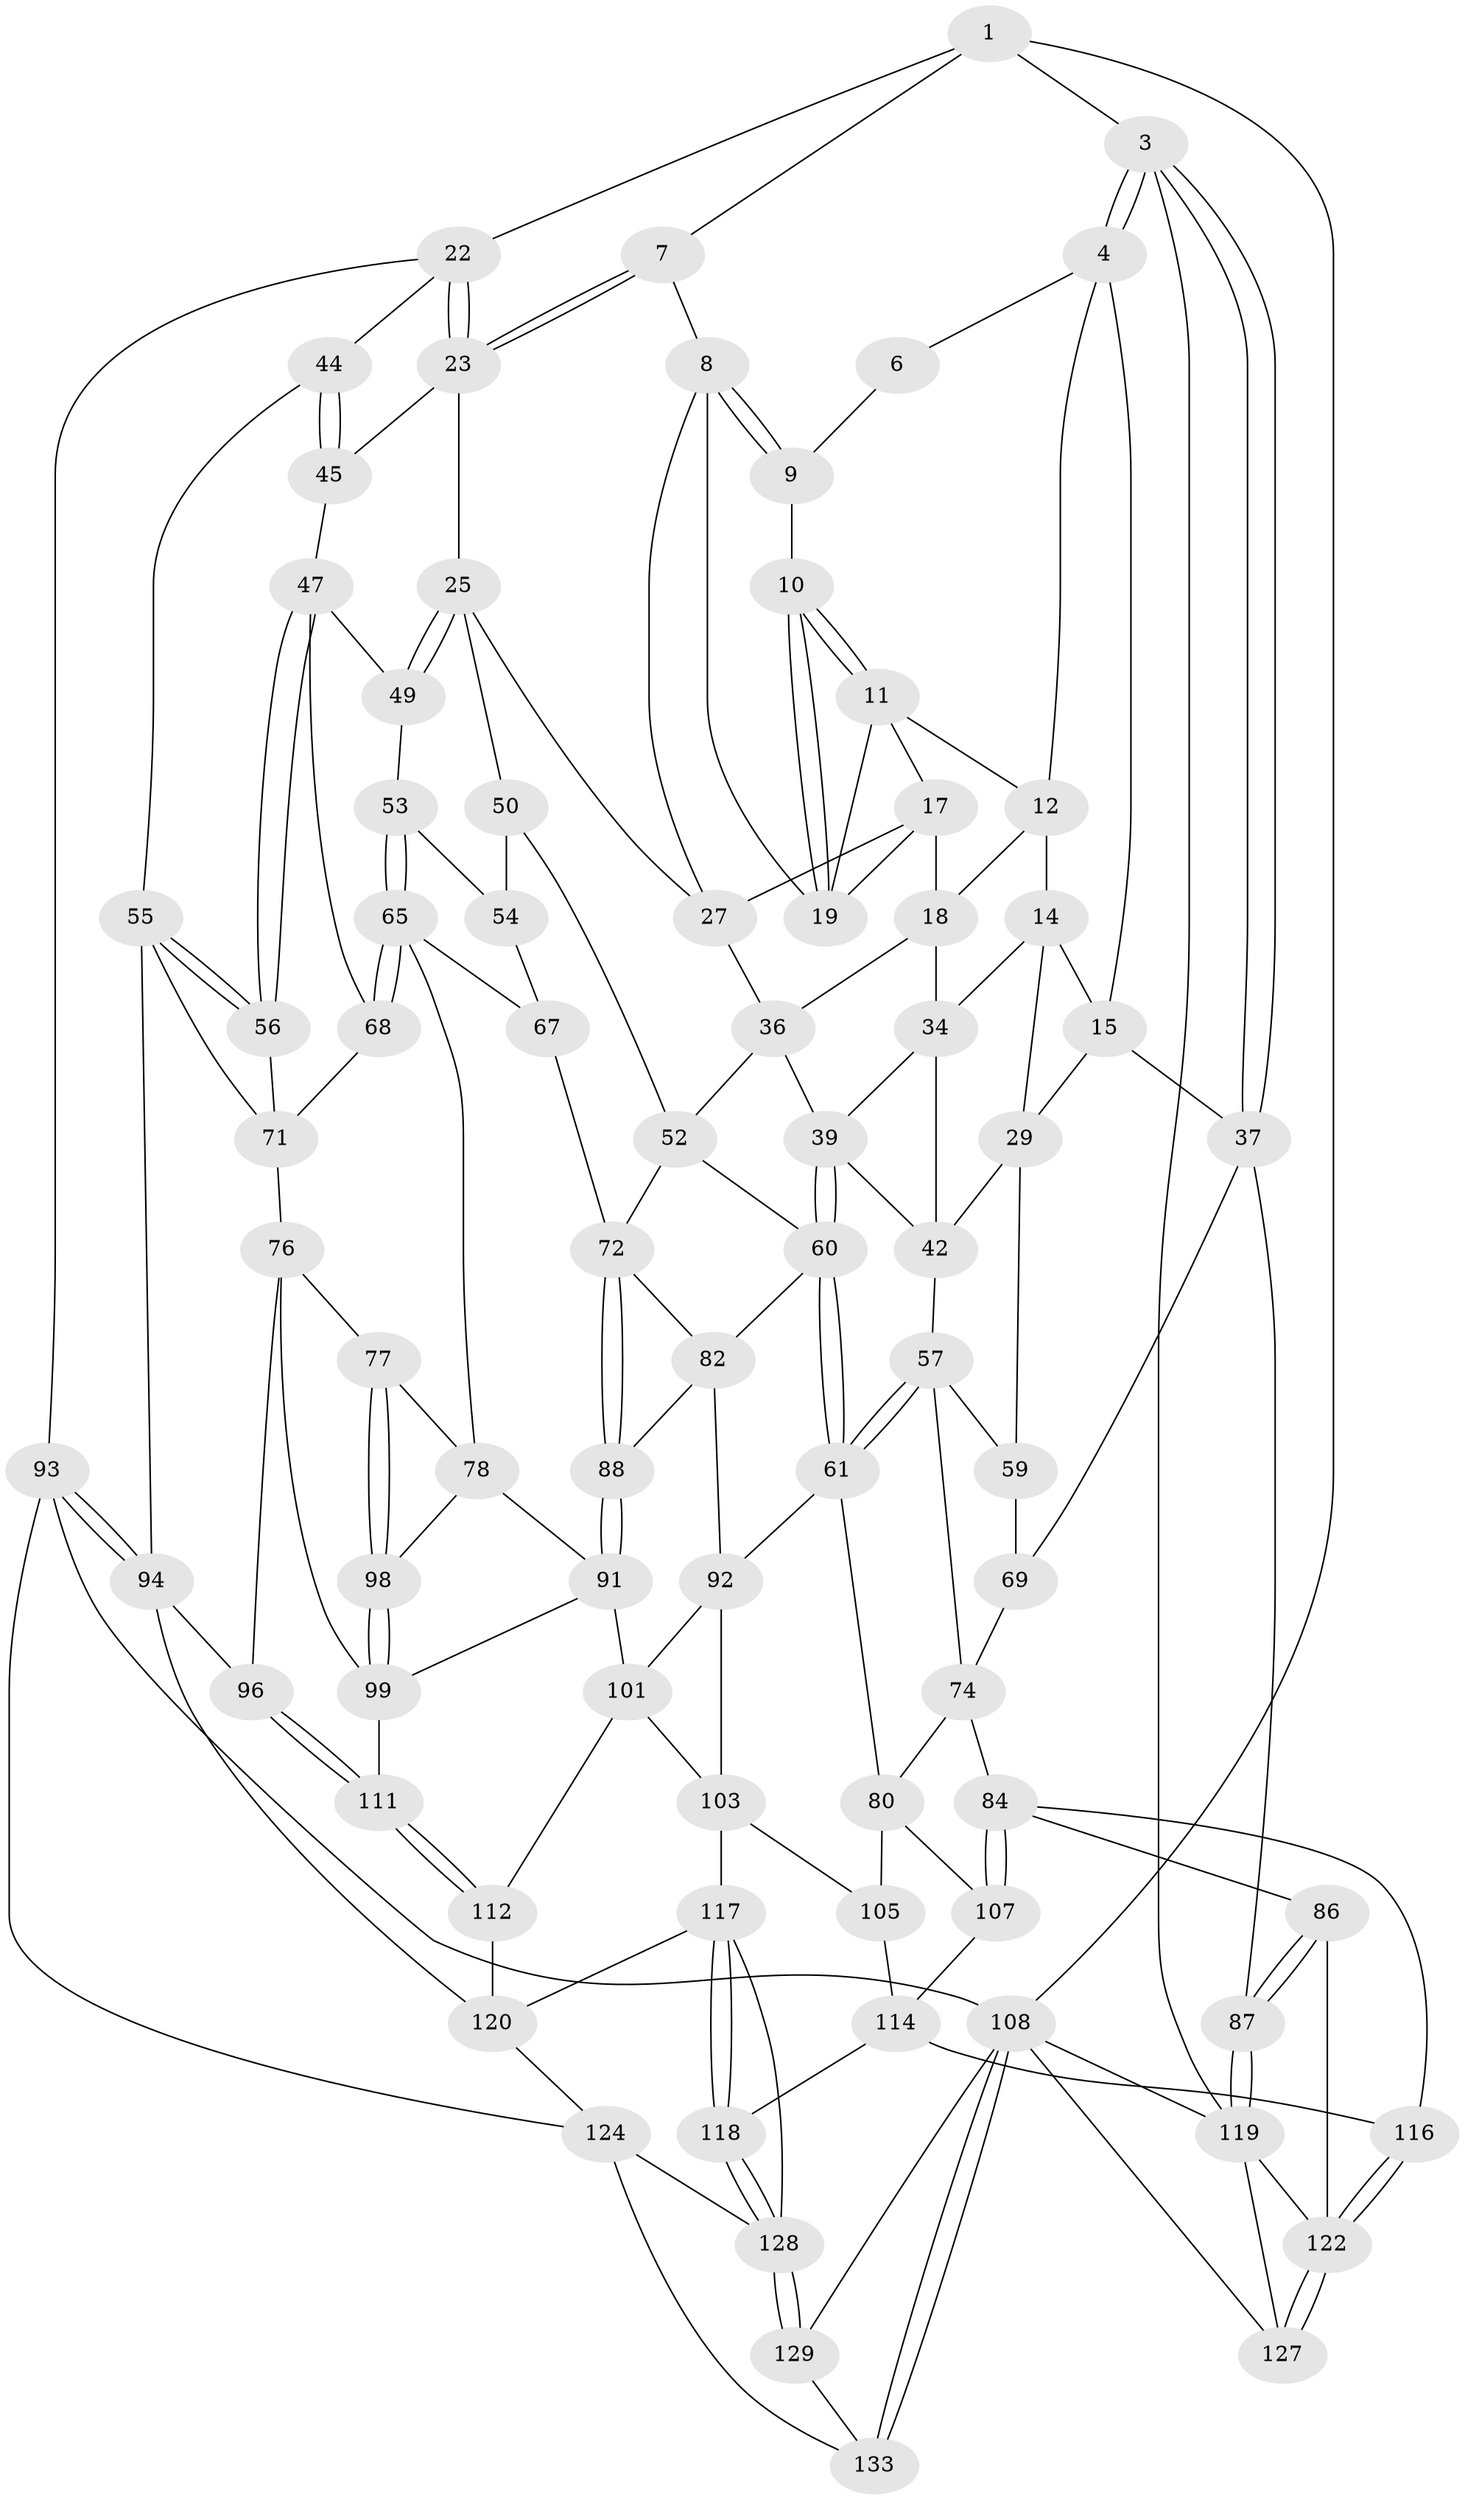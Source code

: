 // original degree distribution, {3: 0.015037593984962405, 6: 0.21052631578947367, 5: 0.5413533834586466, 4: 0.23308270676691728}
// Generated by graph-tools (version 1.1) at 2025/42/03/06/25 10:42:26]
// undirected, 81 vertices, 180 edges
graph export_dot {
graph [start="1"]
  node [color=gray90,style=filled];
  1 [pos="+0.8633474897542496+0",super="+2"];
  3 [pos="+0+0"];
  4 [pos="+0+0",super="+5"];
  6 [pos="+0.6708004523656851+0"];
  7 [pos="+0.8623141519248188+0.10203145982014714"];
  8 [pos="+0.7807982682030352+0.1028989069745208",super="+20"];
  9 [pos="+0.6736304434508003+0"];
  10 [pos="+0.6269065718455652+0.084658729874439"];
  11 [pos="+0.49787076086493154+0.04781605981911053",super="+16"];
  12 [pos="+0.3597662042826978+0",super="+13"];
  14 [pos="+0.16842653068903532+0.13634663918752385",super="+28"];
  15 [pos="+0.0768689071011131+0.09856843981675877",super="+31"];
  17 [pos="+0.4874227605896715+0.17941094947709024",super="+32"];
  18 [pos="+0.3204674660115834+0.07942997911125667",super="+33"];
  19 [pos="+0.6321472738675789+0.13027954627506802",super="+21"];
  22 [pos="+1+0.04713212883909801",super="+43"];
  23 [pos="+0.9495407312175087+0.14583153610010374",super="+24"];
  25 [pos="+0.7553489574045846+0.2549728340628394",super="+26"];
  27 [pos="+0.7117055212156562+0.20793455969632532",super="+35"];
  29 [pos="+0.15080873908143114+0.2843513680519872",super="+30"];
  34 [pos="+0.31409316529610515+0.18682507505207888",super="+41"];
  36 [pos="+0.49748281047408804+0.2650502982257077",super="+38"];
  37 [pos="+0+0.3609586113862548",super="+70"];
  39 [pos="+0.4597919777809868+0.30903383020376984",super="+40"];
  42 [pos="+0.23211054999274625+0.3215580599458432",super="+46"];
  44 [pos="+1+0.4250512435429203"];
  45 [pos="+0.8924361108311616+0.3028158688864947"];
  47 [pos="+0.8680506266891223+0.3478408668628973",super="+48"];
  49 [pos="+0.8053701676757165+0.3741237248272391"];
  50 [pos="+0.6902236018967377+0.2937392999880783",super="+51"];
  52 [pos="+0.56132792577073+0.34844002961946596",super="+62"];
  53 [pos="+0.7690692903502139+0.38957027454921667"];
  54 [pos="+0.7455755359256109+0.38407524908077517",super="+64"];
  55 [pos="+1+0.46564619825758974",super="+83"];
  56 [pos="+0.9722065906352224+0.4631123173087317"];
  57 [pos="+0.2813811323750596+0.43800097185632303",super="+58"];
  59 [pos="+0.12913023199591311+0.4222800322176172"];
  60 [pos="+0.36120862304726814+0.48402149186037136",super="+63"];
  61 [pos="+0.34047816836486894+0.49102061770034366",super="+79"];
  65 [pos="+0.7604463138674792+0.48779376331733293",super="+66"];
  67 [pos="+0.657777684257143+0.4740885543236959"];
  68 [pos="+0.8509625872809706+0.44789414601590755"];
  69 [pos="+0.09748392567836685+0.4649829088042789"];
  71 [pos="+0.8905196606150251+0.46789682198842153",super="+75"];
  72 [pos="+0.5954060046514785+0.5241709392889855",super="+73"];
  74 [pos="+0.14423413787592812+0.5354029886464367",super="+81"];
  76 [pos="+0.8252142270110072+0.5971252640403601",super="+97"];
  77 [pos="+0.7777727768864581+0.588685369254012"];
  78 [pos="+0.7525948386666191+0.5726561211273812",super="+90"];
  80 [pos="+0.2933150086005215+0.5897691978934625",super="+106"];
  82 [pos="+0.4639146505228568+0.5381484231582186",super="+89"];
  84 [pos="+0.04959441563033253+0.6858698546142877",super="+85"];
  86 [pos="+0+0.6956675555348695"];
  87 [pos="+0+0.6584974307640944"];
  88 [pos="+0.5798039453976563+0.6083785621312613"];
  91 [pos="+0.6149484201739837+0.6594120023550578",super="+100"];
  92 [pos="+0.44724275517164624+0.6699827771757552",super="+102"];
  93 [pos="+1+0.7881977224044301",super="+109"];
  94 [pos="+0.9994874330235339+0.7573652227900549",super="+95"];
  96 [pos="+0.9330515334474088+0.7454086422123186"];
  98 [pos="+0.7546101516281264+0.7417458511480804"];
  99 [pos="+0.7554532138385883+0.7439053373526059",super="+110"];
  101 [pos="+0.6070958332027979+0.677616487890675",super="+113"];
  103 [pos="+0.419043426304563+0.815731960732877",super="+104"];
  105 [pos="+0.313712859019928+0.7005611615405878"];
  107 [pos="+0.1884964931101072+0.7454583596827857"];
  108 [pos="+1+1",super="+130"];
  111 [pos="+0.7375008025478996+0.8359664973389292"];
  112 [pos="+0.719474438910138+0.885592111424327"];
  114 [pos="+0.19994657933037174+0.7534994109483741",super="+115"];
  116 [pos="+0.15071536074510994+0.8787220261897297"];
  117 [pos="+0.3908768752552282+0.8878788105339561",super="+126"];
  118 [pos="+0.36784877596882887+0.919426250165009"];
  119 [pos="+0+0.9560894989100801",super="+125"];
  120 [pos="+0.9191886087195749+0.8507065763562631",super="+121"];
  122 [pos="+0.10475029595939159+0.9477443924226533",super="+123"];
  124 [pos="+0.9314278524089133+0.9532820297259876",super="+131"];
  127 [pos="+0.10313060541790846+1"];
  128 [pos="+0.36634152721026536+0.9479103376064499",super="+132"];
  129 [pos="+0.3291837627206813+1"];
  133 [pos="+0.7857843538515169+1"];
  1 -- 7;
  1 -- 3;
  1 -- 108;
  1 -- 22;
  3 -- 4;
  3 -- 4;
  3 -- 37;
  3 -- 37;
  3 -- 119;
  4 -- 15;
  4 -- 12;
  4 -- 6;
  6 -- 9;
  7 -- 8;
  7 -- 23;
  7 -- 23;
  8 -- 9;
  8 -- 9;
  8 -- 27;
  8 -- 19;
  9 -- 10;
  10 -- 11;
  10 -- 11;
  10 -- 19;
  10 -- 19;
  11 -- 12;
  11 -- 19;
  11 -- 17;
  12 -- 18;
  12 -- 14;
  14 -- 15;
  14 -- 34;
  14 -- 29;
  15 -- 37;
  15 -- 29;
  17 -- 18;
  17 -- 19;
  17 -- 27;
  18 -- 34;
  18 -- 36;
  22 -- 23;
  22 -- 23;
  22 -- 44;
  22 -- 93;
  23 -- 25;
  23 -- 45;
  25 -- 49;
  25 -- 49;
  25 -- 50;
  25 -- 27;
  27 -- 36;
  29 -- 42;
  29 -- 59;
  34 -- 42;
  34 -- 39;
  36 -- 52;
  36 -- 39;
  37 -- 69;
  37 -- 87;
  39 -- 60;
  39 -- 60;
  39 -- 42;
  42 -- 57;
  44 -- 45;
  44 -- 45;
  44 -- 55;
  45 -- 47;
  47 -- 56;
  47 -- 56;
  47 -- 49;
  47 -- 68;
  49 -- 53;
  50 -- 54 [weight=2];
  50 -- 52;
  52 -- 72;
  52 -- 60;
  53 -- 54;
  53 -- 65;
  53 -- 65;
  54 -- 67;
  55 -- 56;
  55 -- 56;
  55 -- 71;
  55 -- 94;
  56 -- 71;
  57 -- 61;
  57 -- 61;
  57 -- 74;
  57 -- 59;
  59 -- 69;
  60 -- 61;
  60 -- 61;
  60 -- 82;
  61 -- 80;
  61 -- 92;
  65 -- 68;
  65 -- 68;
  65 -- 67;
  65 -- 78;
  67 -- 72;
  68 -- 71;
  69 -- 74;
  71 -- 76;
  72 -- 88;
  72 -- 88;
  72 -- 82;
  74 -- 80;
  74 -- 84;
  76 -- 77;
  76 -- 96;
  76 -- 99;
  77 -- 78;
  77 -- 98;
  77 -- 98;
  78 -- 98;
  78 -- 91;
  80 -- 105;
  80 -- 107;
  82 -- 88;
  82 -- 92;
  84 -- 107;
  84 -- 107;
  84 -- 116;
  84 -- 86;
  86 -- 87;
  86 -- 87;
  86 -- 122;
  87 -- 119;
  87 -- 119;
  88 -- 91;
  88 -- 91;
  91 -- 99;
  91 -- 101;
  92 -- 101;
  92 -- 103;
  93 -- 94;
  93 -- 94;
  93 -- 124;
  93 -- 108;
  94 -- 120;
  94 -- 96;
  96 -- 111;
  96 -- 111;
  98 -- 99;
  98 -- 99;
  99 -- 111;
  101 -- 112;
  101 -- 103;
  103 -- 105;
  103 -- 117;
  105 -- 114;
  107 -- 114;
  108 -- 133;
  108 -- 133;
  108 -- 129;
  108 -- 127;
  108 -- 119;
  111 -- 112;
  111 -- 112;
  112 -- 120;
  114 -- 116;
  114 -- 118;
  116 -- 122;
  116 -- 122;
  117 -- 118;
  117 -- 118;
  117 -- 128;
  117 -- 120;
  118 -- 128;
  118 -- 128;
  119 -- 122;
  119 -- 127;
  120 -- 124;
  122 -- 127;
  122 -- 127;
  124 -- 133;
  124 -- 128;
  128 -- 129;
  128 -- 129;
  129 -- 133;
}
